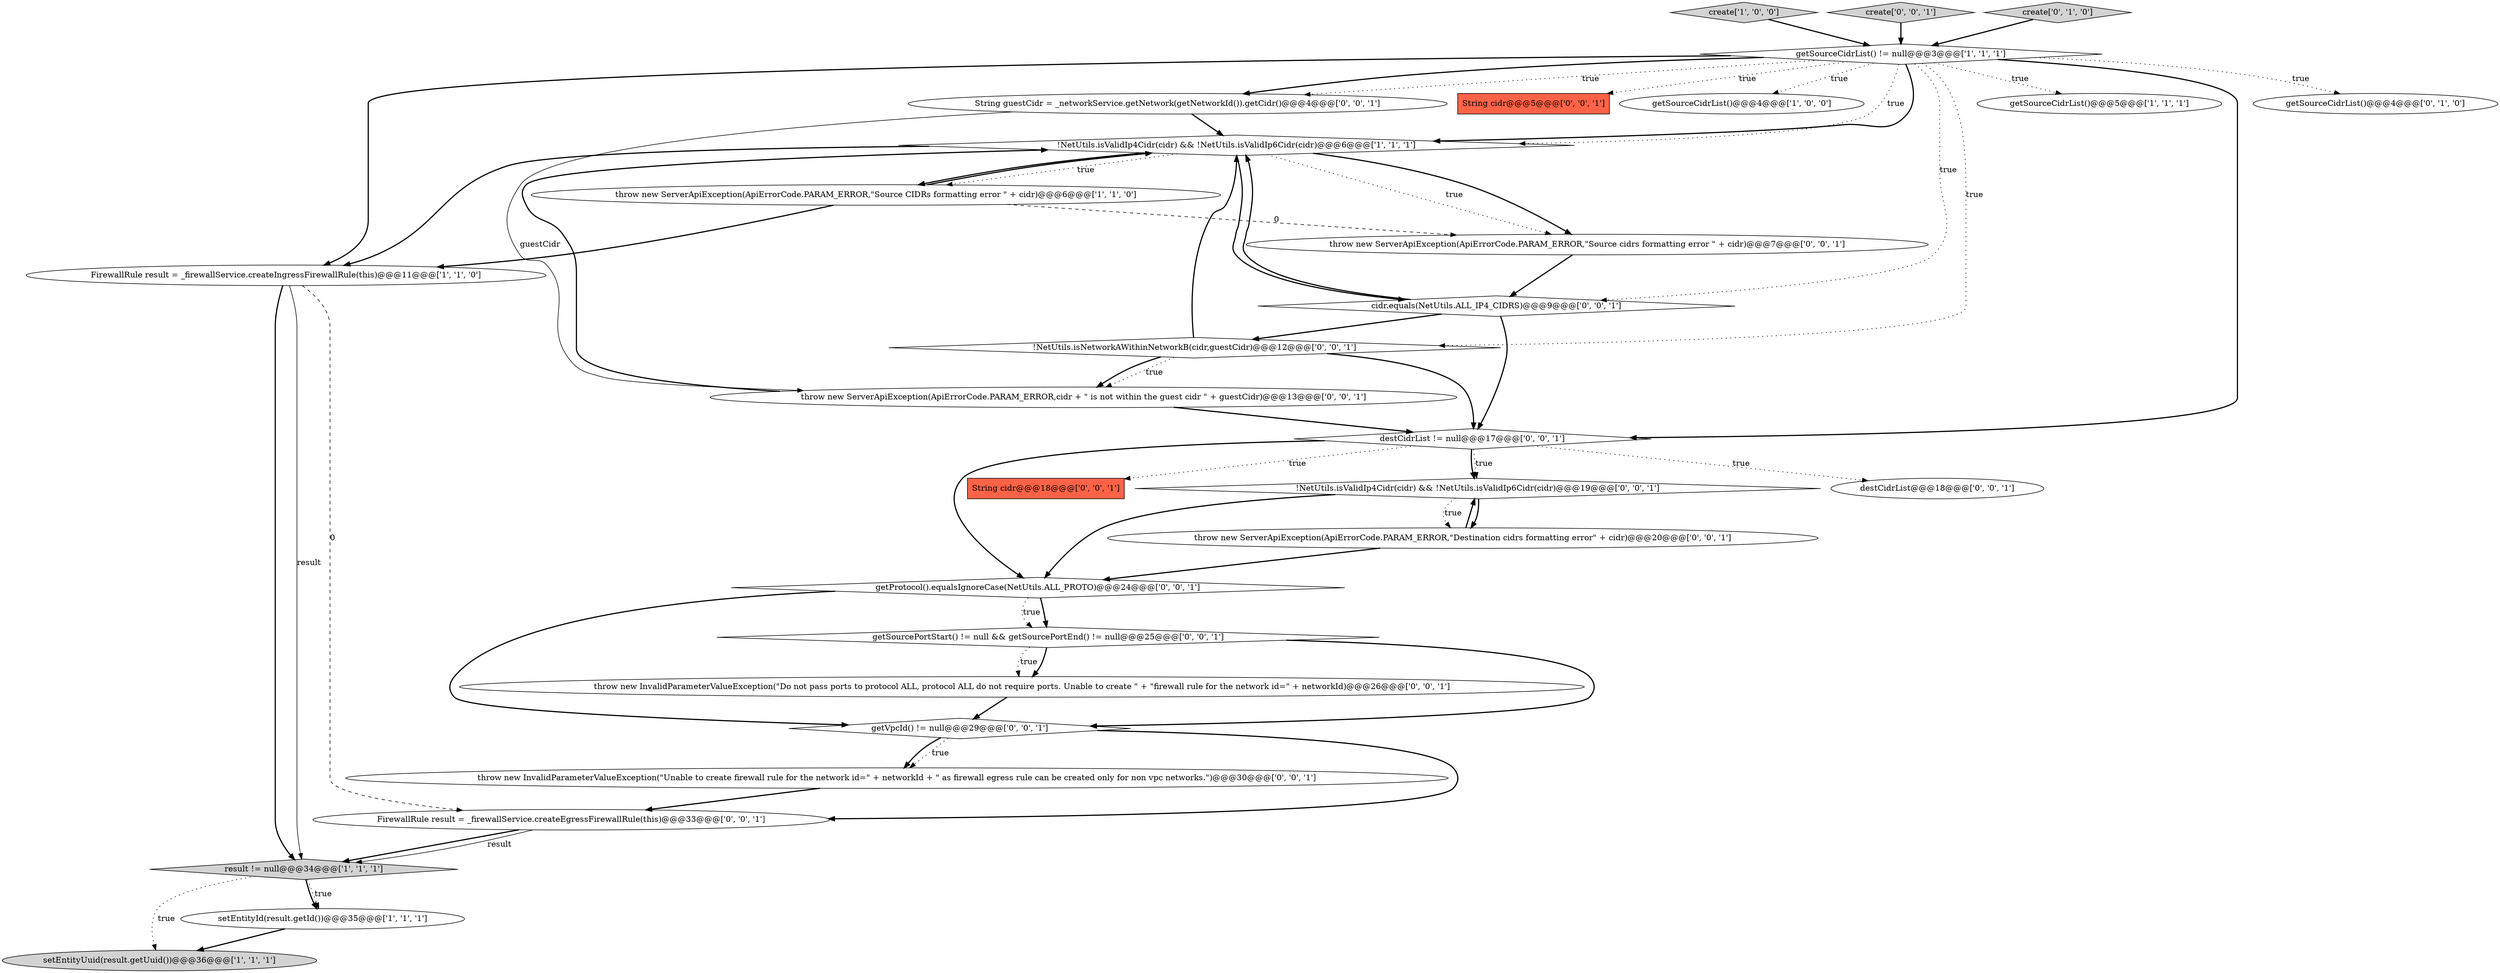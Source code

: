 digraph {
1 [style = filled, label = "!NetUtils.isValidIp4Cidr(cidr) && !NetUtils.isValidIp6Cidr(cidr)@@@6@@@['1', '1', '1']", fillcolor = white, shape = diamond image = "AAA0AAABBB1BBB"];
21 [style = filled, label = "String cidr@@@5@@@['0', '0', '1']", fillcolor = tomato, shape = box image = "AAA0AAABBB3BBB"];
22 [style = filled, label = "!NetUtils.isValidIp4Cidr(cidr) && !NetUtils.isValidIp6Cidr(cidr)@@@19@@@['0', '0', '1']", fillcolor = white, shape = diamond image = "AAA0AAABBB3BBB"];
13 [style = filled, label = "getSourcePortStart() != null && getSourcePortEnd() != null@@@25@@@['0', '0', '1']", fillcolor = white, shape = diamond image = "AAA0AAABBB3BBB"];
6 [style = filled, label = "throw new ServerApiException(ApiErrorCode.PARAM_ERROR,\"Source CIDRs formatting error \" + cidr)@@@6@@@['1', '1', '0']", fillcolor = white, shape = ellipse image = "AAA0AAABBB1BBB"];
0 [style = filled, label = "getSourceCidrList() != null@@@3@@@['1', '1', '1']", fillcolor = white, shape = diamond image = "AAA0AAABBB1BBB"];
8 [style = filled, label = "setEntityUuid(result.getUuid())@@@36@@@['1', '1', '1']", fillcolor = lightgray, shape = ellipse image = "AAA0AAABBB1BBB"];
4 [style = filled, label = "getSourceCidrList()@@@4@@@['1', '0', '0']", fillcolor = white, shape = ellipse image = "AAA0AAABBB1BBB"];
18 [style = filled, label = "destCidrList@@@18@@@['0', '0', '1']", fillcolor = white, shape = ellipse image = "AAA0AAABBB3BBB"];
2 [style = filled, label = "result != null@@@34@@@['1', '1', '1']", fillcolor = lightgray, shape = diamond image = "AAA0AAABBB1BBB"];
3 [style = filled, label = "setEntityId(result.getId())@@@35@@@['1', '1', '1']", fillcolor = white, shape = ellipse image = "AAA0AAABBB1BBB"];
5 [style = filled, label = "FirewallRule result = _firewallService.createIngressFirewallRule(this)@@@11@@@['1', '1', '0']", fillcolor = white, shape = ellipse image = "AAA0AAABBB1BBB"];
23 [style = filled, label = "String cidr@@@18@@@['0', '0', '1']", fillcolor = tomato, shape = box image = "AAA0AAABBB3BBB"];
19 [style = filled, label = "FirewallRule result = _firewallService.createEgressFirewallRule(this)@@@33@@@['0', '0', '1']", fillcolor = white, shape = ellipse image = "AAA0AAABBB3BBB"];
20 [style = filled, label = "String guestCidr = _networkService.getNetwork(getNetworkId()).getCidr()@@@4@@@['0', '0', '1']", fillcolor = white, shape = ellipse image = "AAA0AAABBB3BBB"];
9 [style = filled, label = "create['1', '0', '0']", fillcolor = lightgray, shape = diamond image = "AAA0AAABBB1BBB"];
26 [style = filled, label = "throw new ServerApiException(ApiErrorCode.PARAM_ERROR,cidr + \" is not within the guest cidr \" + guestCidr)@@@13@@@['0', '0', '1']", fillcolor = white, shape = ellipse image = "AAA0AAABBB3BBB"];
17 [style = filled, label = "throw new InvalidParameterValueException(\"Unable to create firewall rule for the network id=\" + networkId + \" as firewall egress rule can be created only for non vpc networks.\")@@@30@@@['0', '0', '1']", fillcolor = white, shape = ellipse image = "AAA0AAABBB3BBB"];
27 [style = filled, label = "destCidrList != null@@@17@@@['0', '0', '1']", fillcolor = white, shape = diamond image = "AAA0AAABBB3BBB"];
16 [style = filled, label = "cidr.equals(NetUtils.ALL_IP4_CIDRS)@@@9@@@['0', '0', '1']", fillcolor = white, shape = diamond image = "AAA0AAABBB3BBB"];
12 [style = filled, label = "throw new InvalidParameterValueException(\"Do not pass ports to protocol ALL, protocol ALL do not require ports. Unable to create \" + \"firewall rule for the network id=\" + networkId)@@@26@@@['0', '0', '1']", fillcolor = white, shape = ellipse image = "AAA0AAABBB3BBB"];
7 [style = filled, label = "getSourceCidrList()@@@5@@@['1', '1', '1']", fillcolor = white, shape = ellipse image = "AAA0AAABBB1BBB"];
29 [style = filled, label = "create['0', '0', '1']", fillcolor = lightgray, shape = diamond image = "AAA0AAABBB3BBB"];
15 [style = filled, label = "throw new ServerApiException(ApiErrorCode.PARAM_ERROR,\"Source cidrs formatting error \" + cidr)@@@7@@@['0', '0', '1']", fillcolor = white, shape = ellipse image = "AAA0AAABBB3BBB"];
24 [style = filled, label = "!NetUtils.isNetworkAWithinNetworkB(cidr,guestCidr)@@@12@@@['0', '0', '1']", fillcolor = white, shape = diamond image = "AAA0AAABBB3BBB"];
11 [style = filled, label = "create['0', '1', '0']", fillcolor = lightgray, shape = diamond image = "AAA0AAABBB2BBB"];
14 [style = filled, label = "throw new ServerApiException(ApiErrorCode.PARAM_ERROR,\"Destination cidrs formatting error\" + cidr)@@@20@@@['0', '0', '1']", fillcolor = white, shape = ellipse image = "AAA0AAABBB3BBB"];
25 [style = filled, label = "getVpcId() != null@@@29@@@['0', '0', '1']", fillcolor = white, shape = diamond image = "AAA0AAABBB3BBB"];
10 [style = filled, label = "getSourceCidrList()@@@4@@@['0', '1', '0']", fillcolor = white, shape = ellipse image = "AAA0AAABBB2BBB"];
28 [style = filled, label = "getProtocol().equalsIgnoreCase(NetUtils.ALL_PROTO)@@@24@@@['0', '0', '1']", fillcolor = white, shape = diamond image = "AAA0AAABBB3BBB"];
0->10 [style = dotted, label="true"];
5->2 [style = bold, label=""];
27->18 [style = dotted, label="true"];
28->13 [style = bold, label=""];
12->25 [style = bold, label=""];
0->16 [style = dotted, label="true"];
16->24 [style = bold, label=""];
27->22 [style = dotted, label="true"];
0->1 [style = dotted, label="true"];
2->3 [style = dotted, label="true"];
28->13 [style = dotted, label="true"];
24->26 [style = dotted, label="true"];
1->15 [style = dotted, label="true"];
2->8 [style = dotted, label="true"];
27->28 [style = bold, label=""];
0->7 [style = dotted, label="true"];
11->0 [style = bold, label=""];
13->25 [style = bold, label=""];
25->19 [style = bold, label=""];
17->19 [style = bold, label=""];
9->0 [style = bold, label=""];
5->19 [style = dashed, label="0"];
1->6 [style = dotted, label="true"];
25->17 [style = bold, label=""];
1->6 [style = bold, label=""];
0->24 [style = dotted, label="true"];
26->27 [style = bold, label=""];
0->1 [style = bold, label=""];
20->1 [style = bold, label=""];
25->17 [style = dotted, label="true"];
27->22 [style = bold, label=""];
20->26 [style = solid, label="guestCidr"];
2->3 [style = bold, label=""];
0->21 [style = dotted, label="true"];
24->1 [style = bold, label=""];
14->28 [style = bold, label=""];
29->0 [style = bold, label=""];
5->2 [style = solid, label="result"];
0->27 [style = bold, label=""];
0->20 [style = bold, label=""];
13->12 [style = bold, label=""];
16->1 [style = bold, label=""];
22->14 [style = bold, label=""];
22->14 [style = dotted, label="true"];
26->1 [style = bold, label=""];
22->28 [style = bold, label=""];
0->20 [style = dotted, label="true"];
3->8 [style = bold, label=""];
15->16 [style = bold, label=""];
16->27 [style = bold, label=""];
6->5 [style = bold, label=""];
1->15 [style = bold, label=""];
27->23 [style = dotted, label="true"];
6->15 [style = dashed, label="0"];
24->27 [style = bold, label=""];
19->2 [style = bold, label=""];
0->4 [style = dotted, label="true"];
0->5 [style = bold, label=""];
1->16 [style = bold, label=""];
14->22 [style = bold, label=""];
13->12 [style = dotted, label="true"];
24->26 [style = bold, label=""];
6->1 [style = bold, label=""];
28->25 [style = bold, label=""];
19->2 [style = solid, label="result"];
1->5 [style = bold, label=""];
}

